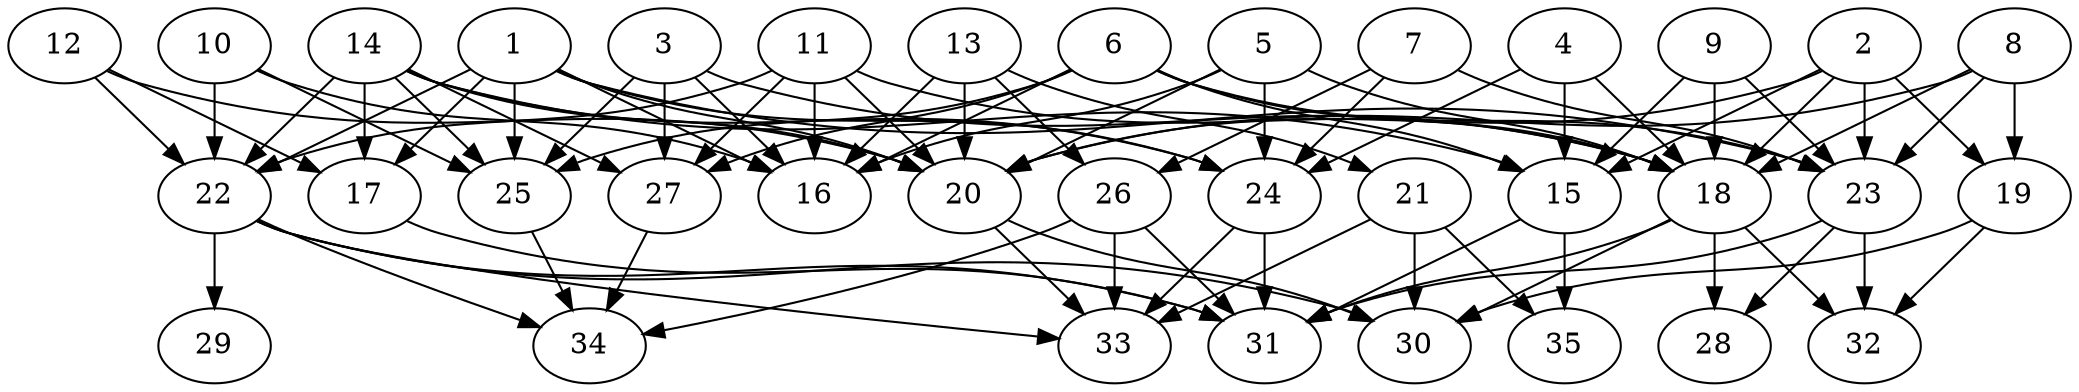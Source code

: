 // DAG automatically generated by daggen at Thu Oct  3 14:05:37 2019
// ./daggen --dot -n 35 --ccr 0.3 --fat 0.7 --regular 0.7 --density 0.6 --mindata 5242880 --maxdata 52428800 
digraph G {
  1 [size="43912533", alpha="0.18", expect_size="13173760"] 
  1 -> 16 [size ="13173760"]
  1 -> 17 [size ="13173760"]
  1 -> 20 [size ="13173760"]
  1 -> 22 [size ="13173760"]
  1 -> 23 [size ="13173760"]
  1 -> 24 [size ="13173760"]
  1 -> 25 [size ="13173760"]
  2 [size="34839893", alpha="0.19", expect_size="10451968"] 
  2 -> 15 [size ="10451968"]
  2 -> 18 [size ="10451968"]
  2 -> 19 [size ="10451968"]
  2 -> 20 [size ="10451968"]
  2 -> 23 [size ="10451968"]
  3 [size="109578240", alpha="0.06", expect_size="32873472"] 
  3 -> 16 [size ="32873472"]
  3 -> 18 [size ="32873472"]
  3 -> 25 [size ="32873472"]
  3 -> 27 [size ="32873472"]
  4 [size="163287040", alpha="0.01", expect_size="48986112"] 
  4 -> 15 [size ="48986112"]
  4 -> 18 [size ="48986112"]
  4 -> 24 [size ="48986112"]
  5 [size="112797013", alpha="0.11", expect_size="33839104"] 
  5 -> 16 [size ="33839104"]
  5 -> 18 [size ="33839104"]
  5 -> 20 [size ="33839104"]
  5 -> 24 [size ="33839104"]
  6 [size="86510933", alpha="0.15", expect_size="25953280"] 
  6 -> 15 [size ="25953280"]
  6 -> 16 [size ="25953280"]
  6 -> 18 [size ="25953280"]
  6 -> 23 [size ="25953280"]
  6 -> 25 [size ="25953280"]
  6 -> 27 [size ="25953280"]
  7 [size="62136320", alpha="0.03", expect_size="18640896"] 
  7 -> 23 [size ="18640896"]
  7 -> 24 [size ="18640896"]
  7 -> 26 [size ="18640896"]
  8 [size="56087893", alpha="0.20", expect_size="16826368"] 
  8 -> 18 [size ="16826368"]
  8 -> 19 [size ="16826368"]
  8 -> 20 [size ="16826368"]
  8 -> 23 [size ="16826368"]
  9 [size="157463893", alpha="0.18", expect_size="47239168"] 
  9 -> 15 [size ="47239168"]
  9 -> 18 [size ="47239168"]
  9 -> 23 [size ="47239168"]
  10 [size="131041280", alpha="0.13", expect_size="39312384"] 
  10 -> 16 [size ="39312384"]
  10 -> 22 [size ="39312384"]
  10 -> 25 [size ="39312384"]
  11 [size="86927360", alpha="0.13", expect_size="26078208"] 
  11 -> 16 [size ="26078208"]
  11 -> 18 [size ="26078208"]
  11 -> 20 [size ="26078208"]
  11 -> 22 [size ="26078208"]
  11 -> 27 [size ="26078208"]
  12 [size="68560213", alpha="0.15", expect_size="20568064"] 
  12 -> 17 [size ="20568064"]
  12 -> 20 [size ="20568064"]
  12 -> 22 [size ="20568064"]
  13 [size="57309867", alpha="0.11", expect_size="17192960"] 
  13 -> 16 [size ="17192960"]
  13 -> 20 [size ="17192960"]
  13 -> 21 [size ="17192960"]
  13 -> 26 [size ="17192960"]
  14 [size="105925973", alpha="0.14", expect_size="31777792"] 
  14 -> 15 [size ="31777792"]
  14 -> 17 [size ="31777792"]
  14 -> 20 [size ="31777792"]
  14 -> 22 [size ="31777792"]
  14 -> 24 [size ="31777792"]
  14 -> 25 [size ="31777792"]
  14 -> 27 [size ="31777792"]
  15 [size="110684160", alpha="0.04", expect_size="33205248"] 
  15 -> 31 [size ="33205248"]
  15 -> 35 [size ="33205248"]
  16 [size="42519893", alpha="0.01", expect_size="12755968"] 
  17 [size="159057920", alpha="0.14", expect_size="47717376"] 
  17 -> 31 [size ="47717376"]
  18 [size="28149760", alpha="0.10", expect_size="8444928"] 
  18 -> 28 [size ="8444928"]
  18 -> 30 [size ="8444928"]
  18 -> 31 [size ="8444928"]
  18 -> 32 [size ="8444928"]
  19 [size="25081173", alpha="0.03", expect_size="7524352"] 
  19 -> 30 [size ="7524352"]
  19 -> 32 [size ="7524352"]
  20 [size="165509120", alpha="0.11", expect_size="49652736"] 
  20 -> 30 [size ="49652736"]
  20 -> 33 [size ="49652736"]
  21 [size="106967040", alpha="0.02", expect_size="32090112"] 
  21 -> 30 [size ="32090112"]
  21 -> 33 [size ="32090112"]
  21 -> 35 [size ="32090112"]
  22 [size="48267947", alpha="0.16", expect_size="14480384"] 
  22 -> 29 [size ="14480384"]
  22 -> 30 [size ="14480384"]
  22 -> 31 [size ="14480384"]
  22 -> 33 [size ="14480384"]
  22 -> 34 [size ="14480384"]
  23 [size="170079573", alpha="0.02", expect_size="51023872"] 
  23 -> 28 [size ="51023872"]
  23 -> 31 [size ="51023872"]
  23 -> 32 [size ="51023872"]
  24 [size="101160960", alpha="0.06", expect_size="30348288"] 
  24 -> 31 [size ="30348288"]
  24 -> 33 [size ="30348288"]
  25 [size="53019307", alpha="0.02", expect_size="15905792"] 
  25 -> 34 [size ="15905792"]
  26 [size="82636800", alpha="0.07", expect_size="24791040"] 
  26 -> 31 [size ="24791040"]
  26 -> 33 [size ="24791040"]
  26 -> 34 [size ="24791040"]
  27 [size="94091947", alpha="0.17", expect_size="28227584"] 
  27 -> 34 [size ="28227584"]
  28 [size="45568000", alpha="0.13", expect_size="13670400"] 
  29 [size="127320747", alpha="0.06", expect_size="38196224"] 
  30 [size="148261547", alpha="0.14", expect_size="44478464"] 
  31 [size="76475733", alpha="0.11", expect_size="22942720"] 
  32 [size="95685973", alpha="0.14", expect_size="28705792"] 
  33 [size="65972907", alpha="0.02", expect_size="19791872"] 
  34 [size="79441920", alpha="0.01", expect_size="23832576"] 
  35 [size="124613973", alpha="0.13", expect_size="37384192"] 
}
